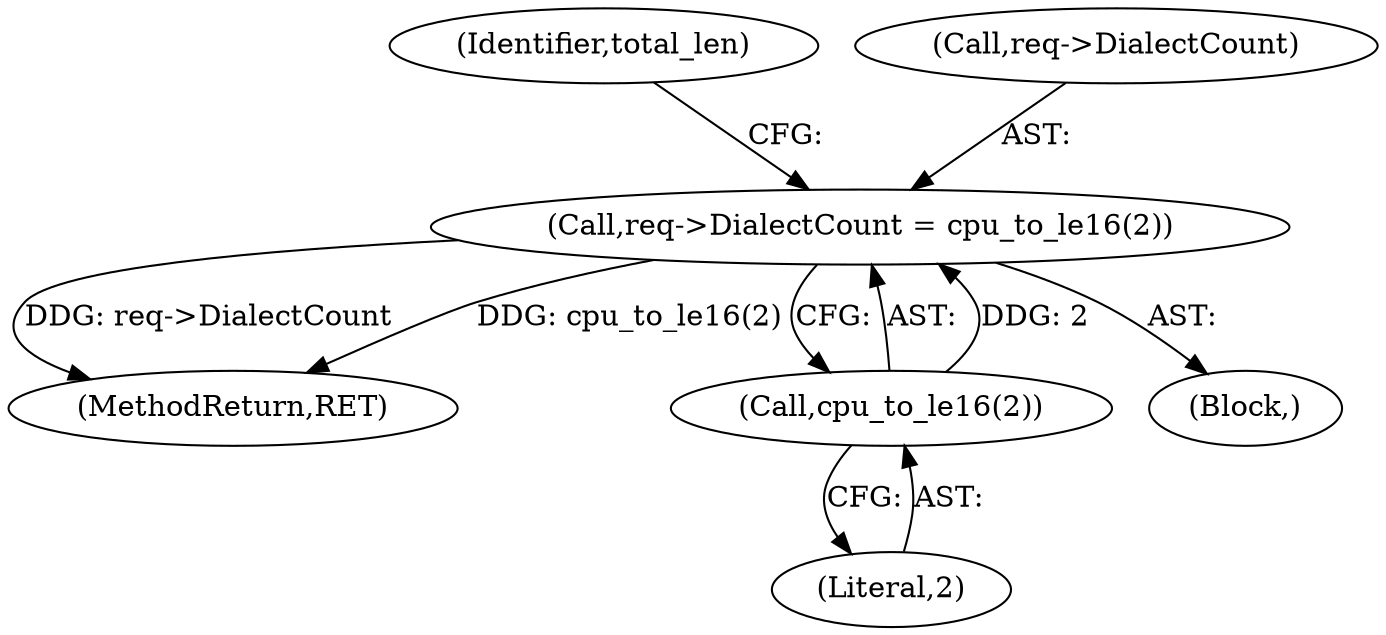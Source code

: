 digraph "0_linux_b57a55e2200ede754e4dc9cce4ba9402544b9365@pointer" {
"1000216" [label="(Call,req->DialectCount = cpu_to_le16(2))"];
"1000220" [label="(Call,cpu_to_le16(2))"];
"1000220" [label="(Call,cpu_to_le16(2))"];
"1000223" [label="(Identifier,total_len)"];
"1000831" [label="(MethodReturn,RET)"];
"1000221" [label="(Literal,2)"];
"1000199" [label="(Block,)"];
"1000217" [label="(Call,req->DialectCount)"];
"1000216" [label="(Call,req->DialectCount = cpu_to_le16(2))"];
"1000216" -> "1000199"  [label="AST: "];
"1000216" -> "1000220"  [label="CFG: "];
"1000217" -> "1000216"  [label="AST: "];
"1000220" -> "1000216"  [label="AST: "];
"1000223" -> "1000216"  [label="CFG: "];
"1000216" -> "1000831"  [label="DDG: req->DialectCount"];
"1000216" -> "1000831"  [label="DDG: cpu_to_le16(2)"];
"1000220" -> "1000216"  [label="DDG: 2"];
"1000220" -> "1000221"  [label="CFG: "];
"1000221" -> "1000220"  [label="AST: "];
}
